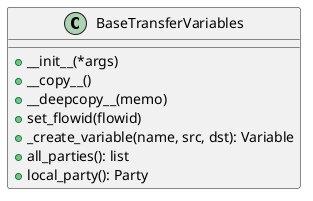 @startuml
class BaseTransferVariables {
    + __init__(*args)
    + __copy__()
    + __deepcopy__(memo)
    + set_flowid(flowid)
    + _create_variable(name, src, dst): Variable
    + all_parties(): list
    + local_party(): Party
}

@enduml
